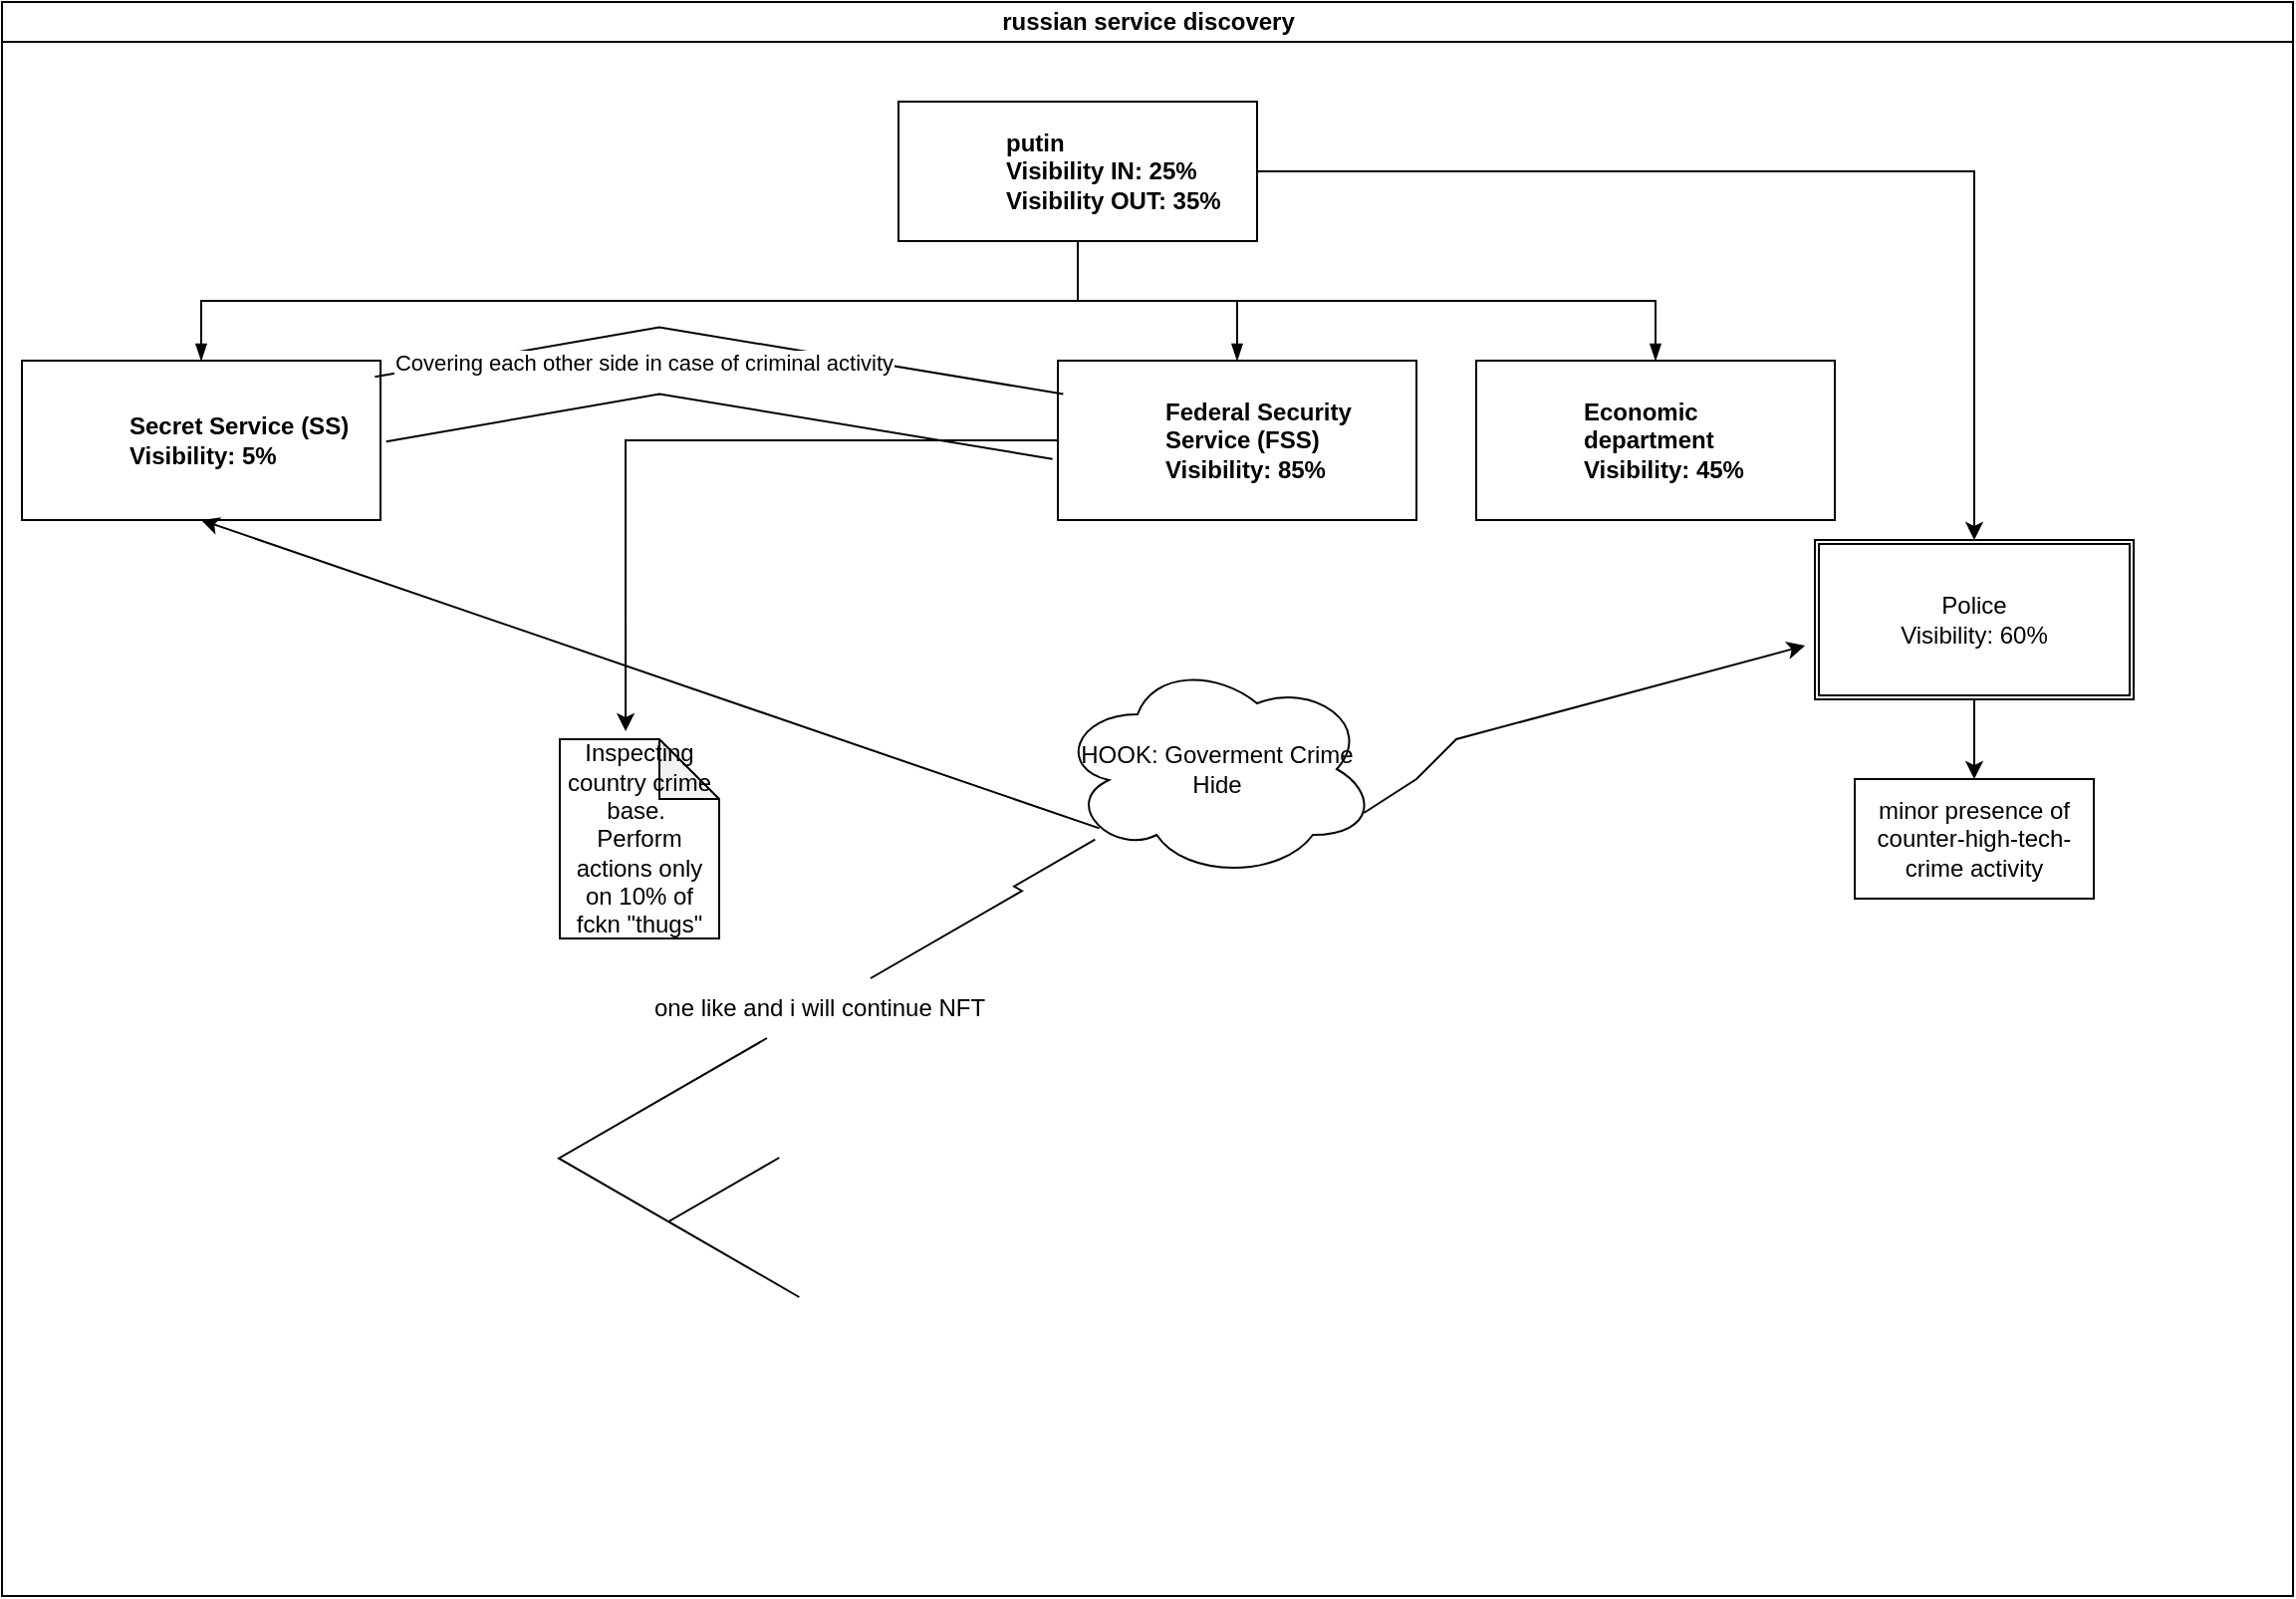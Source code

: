 <mxfile version="20.7.4" type="device"><diagram id="prtHgNgQTEPvFCAcTncT" name="Page-1"><mxGraphModel dx="2245" dy="838" grid="1" gridSize="10" guides="1" tooltips="1" connect="1" arrows="1" fold="1" page="1" pageScale="1" pageWidth="827" pageHeight="1169" math="0" shadow="0"><root><mxCell id="0"/><mxCell id="1" parent="0"/><mxCell id="dNxyNK7c78bLwvsdeMH5-11" value="russian service discovery" style="swimlane;html=1;startSize=20;horizontal=1;containerType=tree;glass=0;" parent="1" vertex="1"><mxGeometry x="-160" y="80" width="1150" height="800" as="geometry"/></mxCell><UserObject label="putin&lt;br&gt;Visibility IN: 25%&lt;br&gt;Visibility OUT: 35%" name="Tessa Miller" position="CFO" location="Office 1" email="me@example.com" placeholders="1" link="https://www.draw.io" id="dNxyNK7c78bLwvsdeMH5-12"><mxCell style="label;image=https://cdn3.iconfinder.com/data/icons/user-avatars-1/512/users-3-128.png;whiteSpace=wrap;html=1;rounded=0;glass=0;treeMoving=1;treeFolding=1;" parent="dNxyNK7c78bLwvsdeMH5-11" vertex="1"><mxGeometry x="450" y="50" width="180" height="70" as="geometry"/></mxCell></UserObject><mxCell id="dNxyNK7c78bLwvsdeMH5-13" value="" style="endArrow=blockThin;endFill=1;fontSize=11;edgeStyle=elbowEdgeStyle;elbow=vertical;rounded=0;" parent="dNxyNK7c78bLwvsdeMH5-11" source="dNxyNK7c78bLwvsdeMH5-12" target="dNxyNK7c78bLwvsdeMH5-14" edge="1"><mxGeometry relative="1" as="geometry"/></mxCell><UserObject label="Secret Service (SS)&lt;br&gt;Visibility: 5%" name="Edward Morrison" position="Brand Manager" location="Office 2" email="me@example.com" placeholders="1" link="https://www.draw.io" id="dNxyNK7c78bLwvsdeMH5-14"><mxCell style="label;image=https://cdn3.iconfinder.com/data/icons/user-avatars-1/512/users-10-3-128.png;whiteSpace=wrap;html=1;rounded=0;glass=0;treeFolding=1;treeMoving=1;" parent="dNxyNK7c78bLwvsdeMH5-11" vertex="1"><mxGeometry x="10" y="180" width="180" height="80" as="geometry"/></mxCell></UserObject><mxCell id="dNxyNK7c78bLwvsdeMH5-15" value="" style="endArrow=blockThin;endFill=1;fontSize=11;edgeStyle=elbowEdgeStyle;elbow=vertical;rounded=0;" parent="dNxyNK7c78bLwvsdeMH5-11" source="dNxyNK7c78bLwvsdeMH5-12" target="dNxyNK7c78bLwvsdeMH5-16" edge="1"><mxGeometry relative="1" as="geometry"/></mxCell><mxCell id="YsJ9dWQjYfLJVaVJ2htG-9" style="edgeStyle=orthogonalEdgeStyle;rounded=0;orthogonalLoop=1;jettySize=auto;html=1;entryX=0.413;entryY=-0.04;entryDx=0;entryDy=0;entryPerimeter=0;" edge="1" parent="dNxyNK7c78bLwvsdeMH5-11" source="dNxyNK7c78bLwvsdeMH5-16" target="YsJ9dWQjYfLJVaVJ2htG-8"><mxGeometry relative="1" as="geometry"/></mxCell><UserObject label="Federal Security Service (FSS)&lt;br&gt;Visibility: 85%" name="Evan Valet" position="HR Director" location="Office 4" email="me@example.com" placeholders="1" link="https://www.draw.io" id="dNxyNK7c78bLwvsdeMH5-16"><mxCell style="label;image=https://cdn3.iconfinder.com/data/icons/user-avatars-1/512/users-9-2-128.png;whiteSpace=wrap;html=1;rounded=0;glass=0;treeFolding=1;treeMoving=1;" parent="dNxyNK7c78bLwvsdeMH5-11" vertex="1"><mxGeometry x="530" y="180" width="180" height="80" as="geometry"/></mxCell></UserObject><mxCell id="dNxyNK7c78bLwvsdeMH5-17" value="" style="endArrow=blockThin;endFill=1;fontSize=11;edgeStyle=elbowEdgeStyle;elbow=vertical;rounded=0;" parent="dNxyNK7c78bLwvsdeMH5-11" source="dNxyNK7c78bLwvsdeMH5-12" target="dNxyNK7c78bLwvsdeMH5-18" edge="1"><mxGeometry relative="1" as="geometry"/></mxCell><UserObject label="Economic department&lt;br&gt;Visibility: 45%" name="Alison Donovan" position="System Admin" location="Office 3" email="me@example.com" placeholders="1" link="https://www.draw.io" id="dNxyNK7c78bLwvsdeMH5-18"><mxCell style="label;image=https://cdn3.iconfinder.com/data/icons/user-avatars-1/512/users-2-128.png;whiteSpace=wrap;html=1;rounded=0;glass=0;" parent="dNxyNK7c78bLwvsdeMH5-11" vertex="1"><mxGeometry x="740" y="180" width="180" height="80" as="geometry"/></mxCell></UserObject><mxCell id="YsJ9dWQjYfLJVaVJ2htG-13" style="edgeStyle=orthogonalEdgeStyle;rounded=0;orthogonalLoop=1;jettySize=auto;html=1;entryX=0.5;entryY=0;entryDx=0;entryDy=0;" edge="1" parent="dNxyNK7c78bLwvsdeMH5-11" source="YsJ9dWQjYfLJVaVJ2htG-1" target="YsJ9dWQjYfLJVaVJ2htG-12"><mxGeometry relative="1" as="geometry"/></mxCell><mxCell id="YsJ9dWQjYfLJVaVJ2htG-1" value="Police&lt;br&gt;Visibility: 60%" style="shape=ext;double=1;rounded=0;whiteSpace=wrap;html=1;" vertex="1" parent="dNxyNK7c78bLwvsdeMH5-11"><mxGeometry x="910" y="270" width="160" height="80" as="geometry"/></mxCell><mxCell id="YsJ9dWQjYfLJVaVJ2htG-2" style="edgeStyle=orthogonalEdgeStyle;rounded=0;orthogonalLoop=1;jettySize=auto;html=1;entryX=0.5;entryY=0;entryDx=0;entryDy=0;" edge="1" parent="dNxyNK7c78bLwvsdeMH5-11" source="dNxyNK7c78bLwvsdeMH5-12" target="YsJ9dWQjYfLJVaVJ2htG-1"><mxGeometry relative="1" as="geometry"><mxPoint x="990" y="230" as="targetPoint"/></mxGeometry></mxCell><mxCell id="YsJ9dWQjYfLJVaVJ2htG-3" value="" style="endArrow=classic;startArrow=none;html=1;rounded=0;entryX=0.5;entryY=1;entryDx=0;entryDy=0;exitX=0.13;exitY=0.77;exitDx=0;exitDy=0;exitPerimeter=0;" edge="1" parent="dNxyNK7c78bLwvsdeMH5-11" source="YsJ9dWQjYfLJVaVJ2htG-4" target="dNxyNK7c78bLwvsdeMH5-14"><mxGeometry width="50" height="50" relative="1" as="geometry"><mxPoint x="550" y="380" as="sourcePoint"/><mxPoint x="600" y="330" as="targetPoint"/><Array as="points"/></mxGeometry></mxCell><mxCell id="YsJ9dWQjYfLJVaVJ2htG-4" value="HOOK: Goverment Crime Hide" style="ellipse;shape=cloud;whiteSpace=wrap;html=1;" vertex="1" parent="dNxyNK7c78bLwvsdeMH5-11"><mxGeometry x="530" y="330" width="160" height="110" as="geometry"/></mxCell><mxCell id="YsJ9dWQjYfLJVaVJ2htG-5" value="" style="endArrow=none;startArrow=classic;html=1;rounded=0;exitX=-0.031;exitY=0.663;exitDx=0;exitDy=0;exitPerimeter=0;entryX=0.96;entryY=0.7;entryDx=0;entryDy=0;entryPerimeter=0;" edge="1" parent="dNxyNK7c78bLwvsdeMH5-11" source="YsJ9dWQjYfLJVaVJ2htG-1" target="YsJ9dWQjYfLJVaVJ2htG-4"><mxGeometry width="50" height="50" relative="1" as="geometry"><mxPoint x="745.04" y="403.04" as="sourcePoint"/><mxPoint x="160" y="340" as="targetPoint"/><Array as="points"><mxPoint x="730" y="370"/><mxPoint x="710" y="390"/></Array></mxGeometry></mxCell><mxCell id="YsJ9dWQjYfLJVaVJ2htG-8" value="Inspecting country crime base.&amp;nbsp;&lt;br&gt;Perform actions only on 10% of fckn &quot;thugs&quot;" style="shape=note;whiteSpace=wrap;html=1;backgroundOutline=1;darkOpacity=0.05;" vertex="1" parent="dNxyNK7c78bLwvsdeMH5-11"><mxGeometry x="280" y="370" width="80" height="100" as="geometry"/></mxCell><mxCell id="YsJ9dWQjYfLJVaVJ2htG-10" value="" style="shape=link;html=1;rounded=0;width=33;entryX=0;entryY=0.413;entryDx=0;entryDy=0;entryPerimeter=0;" edge="1" parent="dNxyNK7c78bLwvsdeMH5-11" source="dNxyNK7c78bLwvsdeMH5-14" target="dNxyNK7c78bLwvsdeMH5-16"><mxGeometry width="100" relative="1" as="geometry"><mxPoint x="330" y="220" as="sourcePoint"/><mxPoint x="430" y="220" as="targetPoint"/><Array as="points"><mxPoint x="330" y="180"/></Array></mxGeometry></mxCell><mxCell id="YsJ9dWQjYfLJVaVJ2htG-11" value="Covering each other side in case of criminal activity" style="edgeLabel;html=1;align=center;verticalAlign=middle;resizable=0;points=[];" vertex="1" connectable="0" parent="YsJ9dWQjYfLJVaVJ2htG-10"><mxGeometry x="-0.227" y="1" relative="1" as="geometry"><mxPoint as="offset"/></mxGeometry></mxCell><mxCell id="YsJ9dWQjYfLJVaVJ2htG-12" value="minor presence of counter-high-tech-crime activity" style="rounded=0;whiteSpace=wrap;html=1;" vertex="1" parent="dNxyNK7c78bLwvsdeMH5-11"><mxGeometry x="930" y="390" width="120" height="60" as="geometry"/></mxCell><mxCell id="YsJ9dWQjYfLJVaVJ2htG-14" value="" style="edgeStyle=isometricEdgeStyle;endArrow=none;html=1;rounded=0;startArrow=none;" edge="1" parent="dNxyNK7c78bLwvsdeMH5-11" source="YsJ9dWQjYfLJVaVJ2htG-15"><mxGeometry width="50" height="100" relative="1" as="geometry"><mxPoint x="610.17" y="390" as="sourcePoint"/><mxPoint x="390.17" y="580" as="targetPoint"/><Array as="points"><mxPoint x="400.17" y="650"/></Array></mxGeometry></mxCell><mxCell id="YsJ9dWQjYfLJVaVJ2htG-15" value="one like and i will continue NFT" style="text;html=1;align=center;verticalAlign=middle;resizable=0;points=[];autosize=1;strokeColor=none;fillColor=none;" vertex="1" parent="dNxyNK7c78bLwvsdeMH5-11"><mxGeometry x="315" y="490" width="190" height="30" as="geometry"/></mxCell><mxCell id="YsJ9dWQjYfLJVaVJ2htG-16" value="" style="edgeStyle=isometricEdgeStyle;endArrow=none;html=1;rounded=0;" edge="1" parent="dNxyNK7c78bLwvsdeMH5-11" source="YsJ9dWQjYfLJVaVJ2htG-4" target="YsJ9dWQjYfLJVaVJ2htG-15"><mxGeometry width="50" height="100" relative="1" as="geometry"><mxPoint x="450.17" y="470" as="sourcePoint"/><mxPoint x="230.17" y="660" as="targetPoint"/><Array as="points"/></mxGeometry></mxCell></root></mxGraphModel></diagram></mxfile>